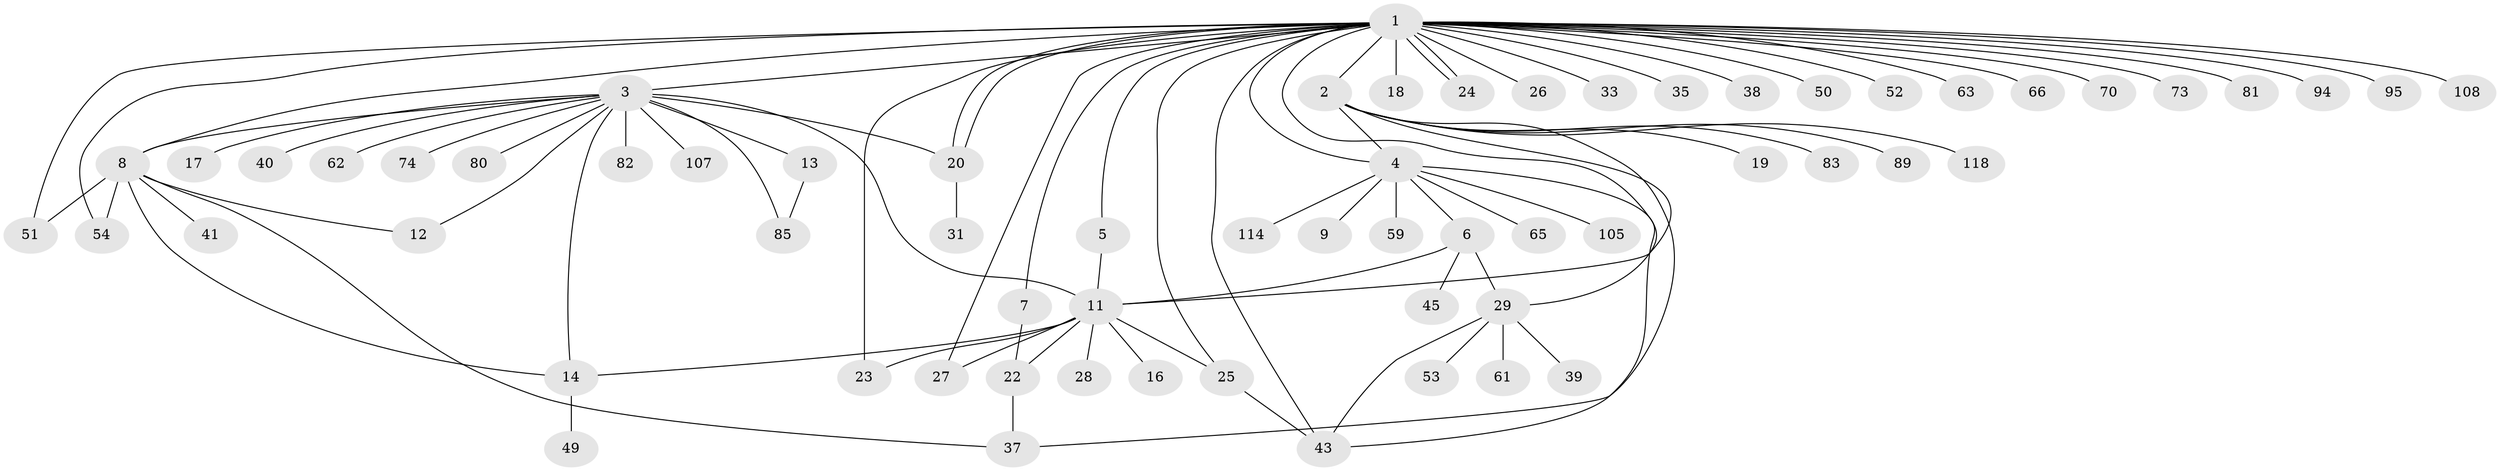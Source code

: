 // original degree distribution, {33: 0.0078125, 8: 0.0078125, 17: 0.0078125, 10: 0.0078125, 2: 0.2265625, 4: 0.0546875, 1: 0.546875, 7: 0.015625, 9: 0.015625, 16: 0.0078125, 3: 0.09375, 6: 0.0078125}
// Generated by graph-tools (version 1.1) at 2025/14/03/09/25 04:14:42]
// undirected, 64 vertices, 87 edges
graph export_dot {
graph [start="1"]
  node [color=gray90,style=filled];
  1;
  2;
  3;
  4 [super="+36"];
  5;
  6;
  7;
  8 [super="+10"];
  9;
  11 [super="+72+79+44+21+60+15"];
  12 [super="+34"];
  13;
  14;
  16;
  17;
  18;
  19 [super="+64"];
  20 [super="+110+86+98+113"];
  22 [super="+32+55"];
  23 [super="+103+102"];
  24 [super="+56"];
  25 [super="+58"];
  26;
  27 [super="+68"];
  28;
  29 [super="+78+30+46"];
  31 [super="+47"];
  33 [super="+42"];
  35;
  37 [super="+69+128"];
  38 [super="+115"];
  39;
  40;
  41;
  43 [super="+99+48"];
  45;
  49;
  50 [super="+57+112"];
  51;
  52;
  53;
  54;
  59;
  61 [super="+123"];
  62;
  63;
  65;
  66;
  70;
  73;
  74;
  80;
  81;
  82;
  83;
  85 [super="+101+119"];
  89;
  94;
  95;
  105;
  107 [super="+127"];
  108;
  114;
  118;
  1 -- 2;
  1 -- 3;
  1 -- 4;
  1 -- 5;
  1 -- 7;
  1 -- 8;
  1 -- 18;
  1 -- 20;
  1 -- 20;
  1 -- 23 [weight=2];
  1 -- 24;
  1 -- 24;
  1 -- 25;
  1 -- 26;
  1 -- 33;
  1 -- 35;
  1 -- 38;
  1 -- 43;
  1 -- 50;
  1 -- 51;
  1 -- 52;
  1 -- 54;
  1 -- 63;
  1 -- 66;
  1 -- 70;
  1 -- 73;
  1 -- 81;
  1 -- 94;
  1 -- 95;
  1 -- 108;
  1 -- 29;
  1 -- 27;
  2 -- 4;
  2 -- 19;
  2 -- 37;
  2 -- 83;
  2 -- 89;
  2 -- 118;
  2 -- 11;
  3 -- 11 [weight=3];
  3 -- 13;
  3 -- 14;
  3 -- 17;
  3 -- 40;
  3 -- 62;
  3 -- 74;
  3 -- 80;
  3 -- 82;
  3 -- 85;
  3 -- 107;
  3 -- 12;
  3 -- 20;
  3 -- 8;
  4 -- 6;
  4 -- 9;
  4 -- 59;
  4 -- 65;
  4 -- 105;
  4 -- 114;
  4 -- 43;
  5 -- 11;
  6 -- 29;
  6 -- 45;
  6 -- 11;
  7 -- 22;
  8 -- 12;
  8 -- 14;
  8 -- 51;
  8 -- 37;
  8 -- 54;
  8 -- 41;
  11 -- 16;
  11 -- 14;
  11 -- 28;
  11 -- 22;
  11 -- 25;
  11 -- 27;
  11 -- 23;
  13 -- 85;
  14 -- 49;
  20 -- 31;
  22 -- 37;
  25 -- 43;
  29 -- 61;
  29 -- 53;
  29 -- 39;
  29 -- 43;
}
